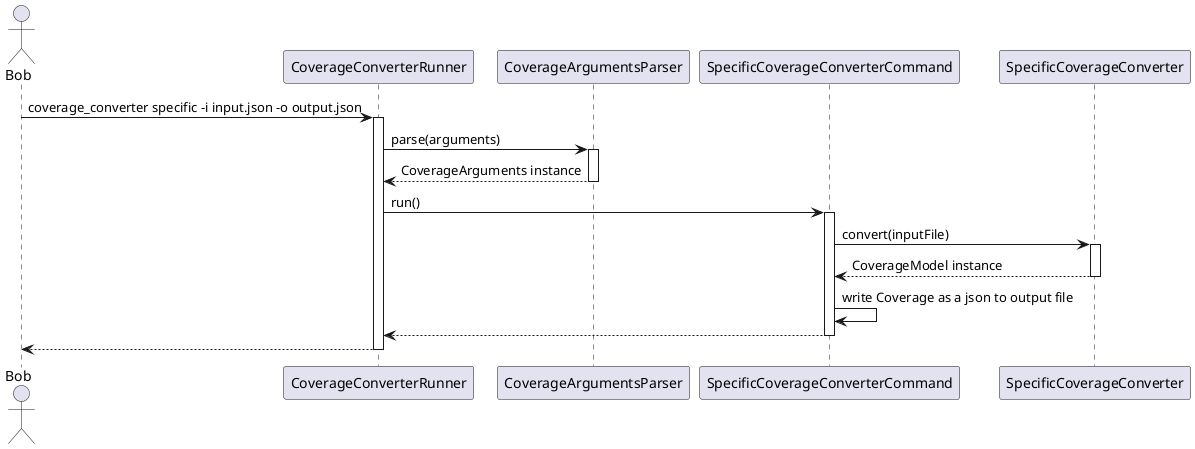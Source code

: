 @startuml coverage_sequence_diagram


actor Bob


participant CoverageConverterRunner
participant CoverageArgumentsParser
participant SpecificCoverageConverterCommand
participant SpecificCoverageConverter


Bob -> CoverageConverterRunner : coverage_converter specific -i input.json -o output.json

activate CoverageConverterRunner
CoverageConverterRunner -> CoverageArgumentsParser : parse(arguments)
activate CoverageArgumentsParser
return CoverageArguments instance
CoverageConverterRunner -> SpecificCoverageConverterCommand : run()
activate SpecificCoverageConverterCommand
SpecificCoverageConverterCommand -> SpecificCoverageConverter : convert(inputFile)
activate SpecificCoverageConverter
return CoverageModel instance
SpecificCoverageConverterCommand -> SpecificCoverageConverterCommand : write Coverage as a json to output file
return 
return

@enduml
